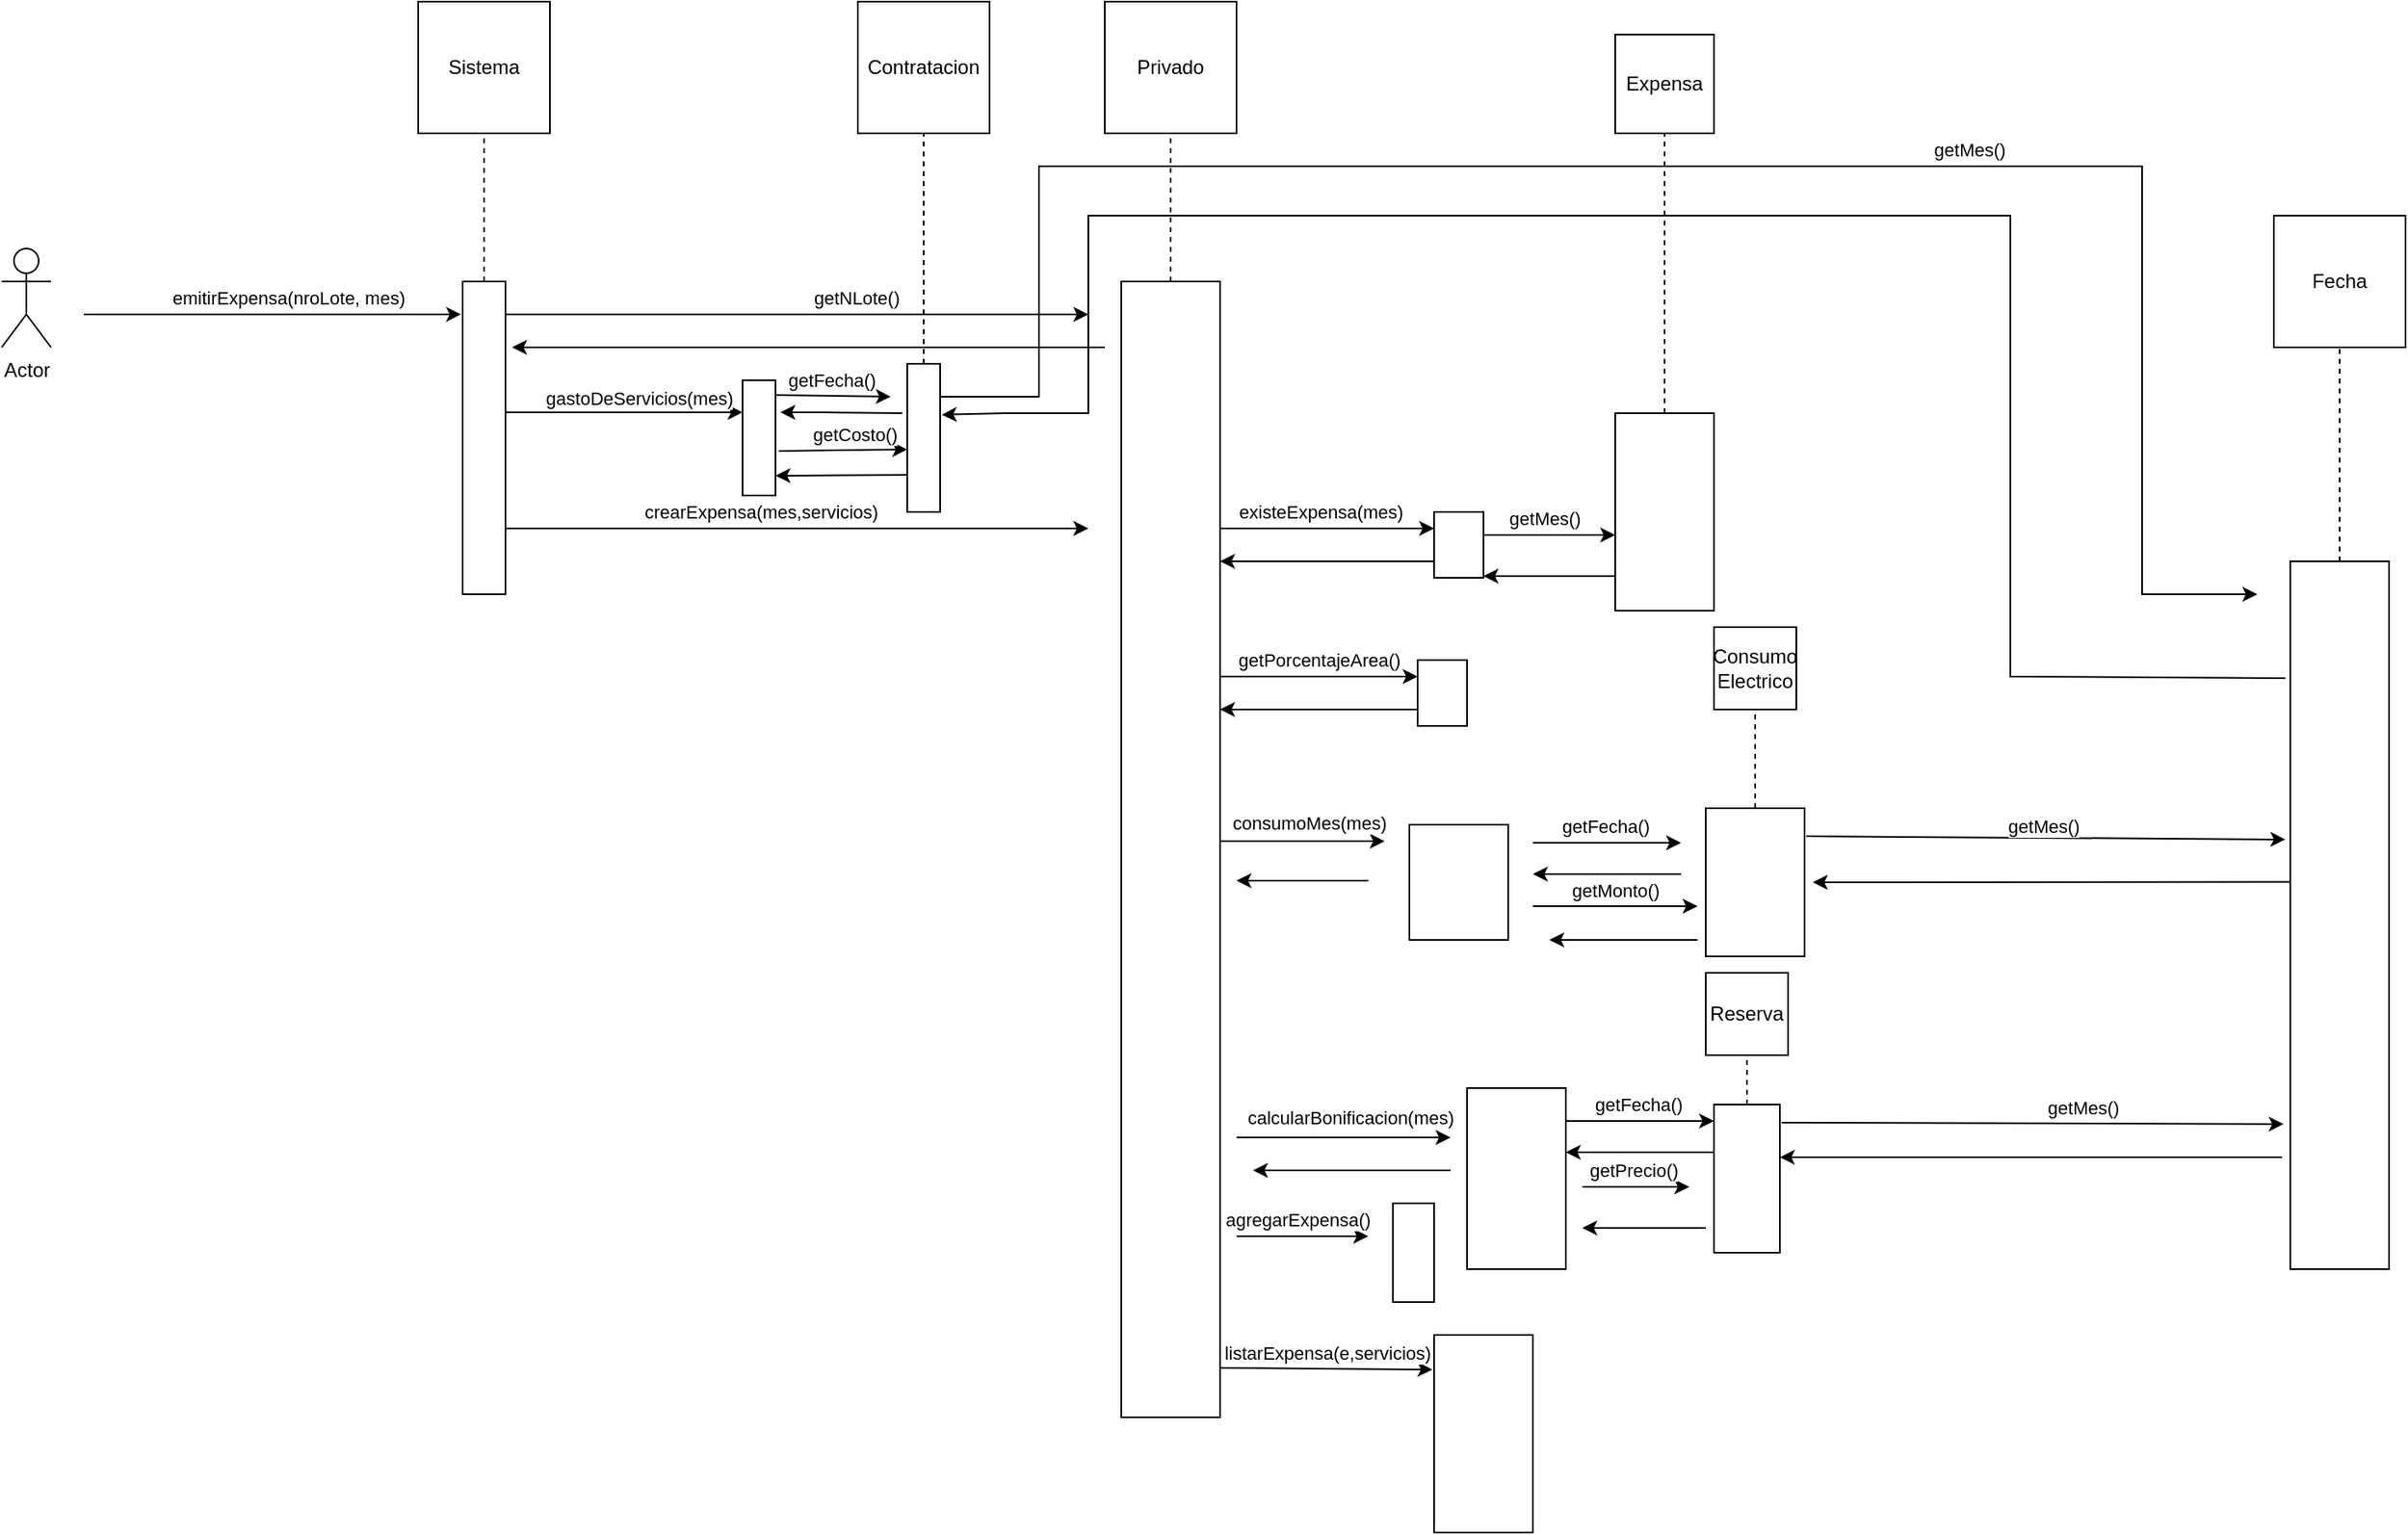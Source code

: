 <mxfile version="20.6.0" type="google"><diagram id="uXtaxcEPzDiiD9H5KBm1" name="Página-1"><mxGraphModel dx="868" dy="1611" grid="1" gridSize="10" guides="1" tooltips="1" connect="1" arrows="1" fold="1" page="1" pageScale="1" pageWidth="827" pageHeight="1169" math="0" shadow="0"><root><mxCell id="0"/><mxCell id="1" parent="0"/><mxCell id="R-5fIP04NmJ9VsbXkuOj-1" value="Actor" style="shape=umlActor;verticalLabelPosition=bottom;verticalAlign=top;html=1;outlineConnect=0;" parent="1" vertex="1"><mxGeometry x="20" y="60" width="30" height="60" as="geometry"/></mxCell><mxCell id="R-5fIP04NmJ9VsbXkuOj-8" value="" style="endArrow=classic;html=1;rounded=0;entryX=0.105;entryY=1.038;entryDx=0;entryDy=0;entryPerimeter=0;" parent="1" target="R-5fIP04NmJ9VsbXkuOj-12" edge="1"><mxGeometry relative="1" as="geometry"><mxPoint x="70" y="100" as="sourcePoint"/><mxPoint x="230" y="100" as="targetPoint"/></mxGeometry></mxCell><mxCell id="R-5fIP04NmJ9VsbXkuOj-10" value="emitirExpensa(nroLote, mes)" style="edgeLabel;html=1;align=center;verticalAlign=middle;resizable=0;points=[];" parent="R-5fIP04NmJ9VsbXkuOj-8" connectable="0" vertex="1"><mxGeometry x="0.26" y="-1" relative="1" as="geometry"><mxPoint x="-21" y="-11" as="offset"/></mxGeometry></mxCell><mxCell id="R-5fIP04NmJ9VsbXkuOj-11" value="Sistema" style="whiteSpace=wrap;html=1;aspect=fixed;" parent="1" vertex="1"><mxGeometry x="273" y="-90" width="80" height="80" as="geometry"/></mxCell><mxCell id="R-5fIP04NmJ9VsbXkuOj-12" value="" style="rounded=0;whiteSpace=wrap;html=1;direction=south;" parent="1" vertex="1"><mxGeometry x="300" y="80" width="26" height="190" as="geometry"/></mxCell><mxCell id="R-5fIP04NmJ9VsbXkuOj-13" value="" style="endArrow=none;dashed=1;html=1;rounded=0;entryX=0.5;entryY=1;entryDx=0;entryDy=0;exitX=0;exitY=0.5;exitDx=0;exitDy=0;" parent="1" source="R-5fIP04NmJ9VsbXkuOj-12" target="R-5fIP04NmJ9VsbXkuOj-11" edge="1"><mxGeometry width="50" height="50" relative="1" as="geometry"><mxPoint x="160" y="50" as="sourcePoint"/><mxPoint x="210" as="targetPoint"/></mxGeometry></mxCell><mxCell id="R-5fIP04NmJ9VsbXkuOj-14" value="Privado" style="whiteSpace=wrap;html=1;aspect=fixed;" parent="1" vertex="1"><mxGeometry x="690" y="-90" width="80" height="80" as="geometry"/></mxCell><mxCell id="R-5fIP04NmJ9VsbXkuOj-15" value="" style="rounded=0;whiteSpace=wrap;html=1;direction=south;" parent="1" vertex="1"><mxGeometry x="700" y="80" width="60" height="690" as="geometry"/></mxCell><mxCell id="R-5fIP04NmJ9VsbXkuOj-16" value="" style="endArrow=none;dashed=1;html=1;rounded=0;entryX=0.5;entryY=1;entryDx=0;entryDy=0;exitX=0;exitY=0.5;exitDx=0;exitDy=0;" parent="1" source="R-5fIP04NmJ9VsbXkuOj-15" target="R-5fIP04NmJ9VsbXkuOj-14" edge="1"><mxGeometry width="50" height="50" relative="1" as="geometry"><mxPoint x="450" y="60" as="sourcePoint"/><mxPoint x="500" y="10" as="targetPoint"/></mxGeometry></mxCell><mxCell id="R-5fIP04NmJ9VsbXkuOj-17" value="" style="endArrow=classic;html=1;rounded=0;" parent="1" edge="1"><mxGeometry relative="1" as="geometry"><mxPoint x="326" y="100" as="sourcePoint"/><mxPoint x="680" y="100" as="targetPoint"/></mxGeometry></mxCell><mxCell id="R-5fIP04NmJ9VsbXkuOj-19" value="getNLote()" style="edgeLabel;html=1;align=center;verticalAlign=middle;resizable=0;points=[];" parent="R-5fIP04NmJ9VsbXkuOj-17" connectable="0" vertex="1"><mxGeometry x="0.28" y="1" relative="1" as="geometry"><mxPoint x="-14" y="-9" as="offset"/></mxGeometry></mxCell><mxCell id="R-5fIP04NmJ9VsbXkuOj-20" value="" style="endArrow=classic;html=1;rounded=0;" parent="1" edge="1"><mxGeometry width="50" height="50" relative="1" as="geometry"><mxPoint x="690" y="120" as="sourcePoint"/><mxPoint x="330" y="120" as="targetPoint"/></mxGeometry></mxCell><mxCell id="R-5fIP04NmJ9VsbXkuOj-21" value="" style="rounded=0;whiteSpace=wrap;html=1;direction=south;" parent="1" vertex="1"><mxGeometry x="470" y="140" width="20" height="70" as="geometry"/></mxCell><mxCell id="R-5fIP04NmJ9VsbXkuOj-22" value="" style="endArrow=classic;html=1;rounded=0;entryX=0.5;entryY=1;entryDx=0;entryDy=0;" parent="1" edge="1"><mxGeometry relative="1" as="geometry"><mxPoint x="326" y="159.5" as="sourcePoint"/><mxPoint x="470" y="159.5" as="targetPoint"/></mxGeometry></mxCell><mxCell id="R-5fIP04NmJ9VsbXkuOj-24" value="gastoDeServicios(mes)" style="edgeLabel;html=1;align=center;verticalAlign=middle;resizable=0;points=[];" parent="R-5fIP04NmJ9VsbXkuOj-22" connectable="0" vertex="1"><mxGeometry x="-0.26" y="3" relative="1" as="geometry"><mxPoint x="27" y="-6" as="offset"/></mxGeometry></mxCell><mxCell id="R-5fIP04NmJ9VsbXkuOj-25" value="" style="rounded=0;whiteSpace=wrap;html=1;direction=south;" parent="1" vertex="1"><mxGeometry x="570" y="130" width="20" height="90" as="geometry"/></mxCell><mxCell id="R-5fIP04NmJ9VsbXkuOj-26" value="" style="endArrow=classic;html=1;rounded=0;exitX=0.15;exitY=0.05;exitDx=0;exitDy=0;exitPerimeter=0;" parent="1" edge="1"><mxGeometry relative="1" as="geometry"><mxPoint x="490" y="149" as="sourcePoint"/><mxPoint x="560" y="150" as="targetPoint"/></mxGeometry></mxCell><mxCell id="R-5fIP04NmJ9VsbXkuOj-27" value="getFecha()" style="edgeLabel;html=1;align=center;verticalAlign=middle;resizable=0;points=[];" parent="R-5fIP04NmJ9VsbXkuOj-26" connectable="0" vertex="1"><mxGeometry x="0.24" y="-1" relative="1" as="geometry"><mxPoint x="-10" y="-11" as="offset"/></mxGeometry></mxCell><mxCell id="R-5fIP04NmJ9VsbXkuOj-28" value="" style="endArrow=classic;html=1;rounded=0;entryX=0.4;entryY=-0.1;entryDx=0;entryDy=0;entryPerimeter=0;exitX=0.333;exitY=1.15;exitDx=0;exitDy=0;exitPerimeter=0;" parent="1" source="R-5fIP04NmJ9VsbXkuOj-25" edge="1"><mxGeometry width="50" height="50" relative="1" as="geometry"><mxPoint x="550" y="160" as="sourcePoint"/><mxPoint x="493" y="159.5" as="targetPoint"/><Array as="points"><mxPoint x="520" y="159.5"/></Array></mxGeometry></mxCell><mxCell id="R-5fIP04NmJ9VsbXkuOj-29" value="" style="endArrow=classic;html=1;rounded=0;entryX=0.578;entryY=1;entryDx=0;entryDy=0;entryPerimeter=0;exitX=0.614;exitY=-0.1;exitDx=0;exitDy=0;exitPerimeter=0;" parent="1" source="R-5fIP04NmJ9VsbXkuOj-21" target="R-5fIP04NmJ9VsbXkuOj-25" edge="1"><mxGeometry relative="1" as="geometry"><mxPoint x="491" y="180" as="sourcePoint"/><mxPoint x="521" y="260" as="targetPoint"/></mxGeometry></mxCell><mxCell id="R-5fIP04NmJ9VsbXkuOj-30" value="getCosto()" style="edgeLabel;html=1;align=center;verticalAlign=middle;resizable=0;points=[];" parent="R-5fIP04NmJ9VsbXkuOj-29" connectable="0" vertex="1"><mxGeometry x="0.26" y="-1" relative="1" as="geometry"><mxPoint x="-3" y="-11" as="offset"/></mxGeometry></mxCell><mxCell id="R-5fIP04NmJ9VsbXkuOj-31" value="" style="endArrow=classic;html=1;rounded=0;exitX=0.75;exitY=1;exitDx=0;exitDy=0;" parent="1" source="R-5fIP04NmJ9VsbXkuOj-25" edge="1"><mxGeometry width="50" height="50" relative="1" as="geometry"><mxPoint x="471" y="270" as="sourcePoint"/><mxPoint x="490" y="198" as="targetPoint"/></mxGeometry></mxCell><mxCell id="R-5fIP04NmJ9VsbXkuOj-32" value="" style="endArrow=classic;html=1;rounded=0;" parent="1" edge="1"><mxGeometry relative="1" as="geometry"><mxPoint x="590" y="150" as="sourcePoint"/><mxPoint x="1390" y="270" as="targetPoint"/><Array as="points"><mxPoint x="650" y="150"/><mxPoint x="650" y="10"/><mxPoint x="1320" y="10"/><mxPoint x="1320" y="270"/></Array></mxGeometry></mxCell><mxCell id="R-5fIP04NmJ9VsbXkuOj-34" value="getMes()" style="edgeLabel;html=1;align=center;verticalAlign=middle;resizable=0;points=[];" parent="R-5fIP04NmJ9VsbXkuOj-32" connectable="0" vertex="1"><mxGeometry x="0.3" y="-1" relative="1" as="geometry"><mxPoint x="-15" y="-11" as="offset"/></mxGeometry></mxCell><mxCell id="R-5fIP04NmJ9VsbXkuOj-35" value="" style="endArrow=classic;html=1;rounded=0;entryX=0.344;entryY=-0.05;entryDx=0;entryDy=0;entryPerimeter=0;exitX=0.165;exitY=1.05;exitDx=0;exitDy=0;exitPerimeter=0;" parent="1" source="R-5fIP04NmJ9VsbXkuOj-101" target="R-5fIP04NmJ9VsbXkuOj-25" edge="1"><mxGeometry width="50" height="50" relative="1" as="geometry"><mxPoint x="1400" y="330" as="sourcePoint"/><mxPoint x="670" y="180" as="targetPoint"/><Array as="points"><mxPoint x="1240" y="320"/><mxPoint x="1240" y="40"/><mxPoint x="680" y="40"/><mxPoint x="680" y="160"/><mxPoint x="630" y="160"/></Array></mxGeometry></mxCell><mxCell id="R-5fIP04NmJ9VsbXkuOj-36" value="" style="endArrow=classic;html=1;rounded=0;" parent="1" edge="1"><mxGeometry relative="1" as="geometry"><mxPoint x="326" y="230" as="sourcePoint"/><mxPoint x="680" y="230" as="targetPoint"/></mxGeometry></mxCell><mxCell id="R-5fIP04NmJ9VsbXkuOj-38" value="crearExpensa(mes,servicios)" style="edgeLabel;html=1;align=center;verticalAlign=middle;resizable=0;points=[];" parent="R-5fIP04NmJ9VsbXkuOj-36" connectable="0" vertex="1"><mxGeometry x="-0.107" y="2" relative="1" as="geometry"><mxPoint x="-3" y="-8" as="offset"/></mxGeometry></mxCell><mxCell id="R-5fIP04NmJ9VsbXkuOj-39" value="" style="endArrow=classic;html=1;rounded=0;" parent="1" edge="1"><mxGeometry relative="1" as="geometry"><mxPoint x="760" y="230" as="sourcePoint"/><mxPoint x="890" y="230" as="targetPoint"/></mxGeometry></mxCell><mxCell id="R-5fIP04NmJ9VsbXkuOj-41" value="existeExpensa(mes)" style="edgeLabel;html=1;align=center;verticalAlign=middle;resizable=0;points=[];" parent="R-5fIP04NmJ9VsbXkuOj-39" connectable="0" vertex="1"><mxGeometry x="-0.3" y="-2" relative="1" as="geometry"><mxPoint x="15" y="-12" as="offset"/></mxGeometry></mxCell><mxCell id="R-5fIP04NmJ9VsbXkuOj-42" value="" style="rounded=0;whiteSpace=wrap;html=1;direction=south;" parent="1" vertex="1"><mxGeometry x="890" y="220" width="30" height="40" as="geometry"/></mxCell><mxCell id="R-5fIP04NmJ9VsbXkuOj-43" value="Expensa" style="whiteSpace=wrap;html=1;aspect=fixed;" parent="1" vertex="1"><mxGeometry x="1000" y="-70" width="60" height="60" as="geometry"/></mxCell><mxCell id="R-5fIP04NmJ9VsbXkuOj-44" value="" style="rounded=0;whiteSpace=wrap;html=1;direction=south;" parent="1" vertex="1"><mxGeometry x="1000" y="160" width="60" height="120" as="geometry"/></mxCell><mxCell id="R-5fIP04NmJ9VsbXkuOj-45" value="" style="endArrow=classic;html=1;rounded=0;" parent="1" edge="1"><mxGeometry relative="1" as="geometry"><mxPoint x="920" y="234" as="sourcePoint"/><mxPoint x="1000" y="234" as="targetPoint"/></mxGeometry></mxCell><mxCell id="R-5fIP04NmJ9VsbXkuOj-46" value="getMes()" style="edgeLabel;html=1;align=center;verticalAlign=middle;resizable=0;points=[];" parent="R-5fIP04NmJ9VsbXkuOj-45" connectable="0" vertex="1"><mxGeometry x="0.3" y="-1" relative="1" as="geometry"><mxPoint x="-15" y="-11" as="offset"/></mxGeometry></mxCell><mxCell id="R-5fIP04NmJ9VsbXkuOj-47" value="" style="endArrow=classic;html=1;rounded=0;entryX=0.5;entryY=0;entryDx=0;entryDy=0;" parent="1" edge="1"><mxGeometry width="50" height="50" relative="1" as="geometry"><mxPoint x="1000" y="259" as="sourcePoint"/><mxPoint x="920" y="259" as="targetPoint"/></mxGeometry></mxCell><mxCell id="R-5fIP04NmJ9VsbXkuOj-48" value="" style="endArrow=none;dashed=1;html=1;rounded=0;entryX=0.5;entryY=1;entryDx=0;entryDy=0;" parent="1" source="R-5fIP04NmJ9VsbXkuOj-44" target="R-5fIP04NmJ9VsbXkuOj-43" edge="1"><mxGeometry width="50" height="50" relative="1" as="geometry"><mxPoint x="1060" y="60" as="sourcePoint"/><mxPoint x="1110" y="10" as="targetPoint"/></mxGeometry></mxCell><mxCell id="R-5fIP04NmJ9VsbXkuOj-49" value="" style="endArrow=classic;html=1;rounded=0;exitX=0.75;exitY=1;exitDx=0;exitDy=0;" parent="1" source="R-5fIP04NmJ9VsbXkuOj-42" edge="1"><mxGeometry width="50" height="50" relative="1" as="geometry"><mxPoint x="810" y="320" as="sourcePoint"/><mxPoint x="760" y="250" as="targetPoint"/></mxGeometry></mxCell><mxCell id="R-5fIP04NmJ9VsbXkuOj-51" value="" style="rounded=0;whiteSpace=wrap;html=1;direction=south;" parent="1" vertex="1"><mxGeometry x="880" y="310" width="30" height="40" as="geometry"/></mxCell><mxCell id="R-5fIP04NmJ9VsbXkuOj-52" value="" style="endArrow=classic;html=1;rounded=0;" parent="1" edge="1"><mxGeometry relative="1" as="geometry"><mxPoint x="760" y="320" as="sourcePoint"/><mxPoint x="880" y="320" as="targetPoint"/></mxGeometry></mxCell><mxCell id="R-5fIP04NmJ9VsbXkuOj-54" value="getPorcentajeArea()" style="edgeLabel;html=1;align=center;verticalAlign=middle;resizable=0;points=[];" parent="R-5fIP04NmJ9VsbXkuOj-52" connectable="0" vertex="1"><mxGeometry x="0.26" y="-1" relative="1" as="geometry"><mxPoint x="-16" y="-11" as="offset"/></mxGeometry></mxCell><mxCell id="R-5fIP04NmJ9VsbXkuOj-55" value="" style="endArrow=classic;html=1;rounded=0;exitX=0.75;exitY=1;exitDx=0;exitDy=0;" parent="1" source="R-5fIP04NmJ9VsbXkuOj-51" edge="1"><mxGeometry width="50" height="50" relative="1" as="geometry"><mxPoint x="840" y="340" as="sourcePoint"/><mxPoint x="760" y="340" as="targetPoint"/></mxGeometry></mxCell><mxCell id="R-5fIP04NmJ9VsbXkuOj-56" value="" style="rounded=0;whiteSpace=wrap;html=1;direction=south;" parent="1" vertex="1"><mxGeometry x="875" y="410" width="60" height="70" as="geometry"/></mxCell><mxCell id="R-5fIP04NmJ9VsbXkuOj-57" value="" style="endArrow=classic;html=1;rounded=0;" parent="1" edge="1"><mxGeometry relative="1" as="geometry"><mxPoint x="760" y="420" as="sourcePoint"/><mxPoint x="860" y="420" as="targetPoint"/></mxGeometry></mxCell><mxCell id="R-5fIP04NmJ9VsbXkuOj-59" value="consumoMes(mes)" style="edgeLabel;html=1;align=center;verticalAlign=middle;resizable=0;points=[];" parent="R-5fIP04NmJ9VsbXkuOj-57" connectable="0" vertex="1"><mxGeometry x="-0.28" y="-3" relative="1" as="geometry"><mxPoint x="18" y="-14" as="offset"/></mxGeometry></mxCell><mxCell id="R-5fIP04NmJ9VsbXkuOj-60" value="Consumo&lt;br&gt;Electrico" style="whiteSpace=wrap;html=1;aspect=fixed;" parent="1" vertex="1"><mxGeometry x="1060" y="290" width="50" height="50" as="geometry"/></mxCell><mxCell id="R-5fIP04NmJ9VsbXkuOj-61" value="" style="endArrow=none;dashed=1;html=1;rounded=0;entryX=0.5;entryY=1;entryDx=0;entryDy=0;exitX=0;exitY=0.5;exitDx=0;exitDy=0;" parent="1" source="R-5fIP04NmJ9VsbXkuOj-62" target="R-5fIP04NmJ9VsbXkuOj-60" edge="1"><mxGeometry width="50" height="50" relative="1" as="geometry"><mxPoint x="1030" y="390" as="sourcePoint"/><mxPoint x="1080" y="370" as="targetPoint"/></mxGeometry></mxCell><mxCell id="R-5fIP04NmJ9VsbXkuOj-62" value="" style="rounded=0;whiteSpace=wrap;html=1;direction=south;" parent="1" vertex="1"><mxGeometry x="1055" y="400" width="60" height="90" as="geometry"/></mxCell><mxCell id="R-5fIP04NmJ9VsbXkuOj-63" value="" style="endArrow=classic;html=1;rounded=0;" parent="1" edge="1"><mxGeometry relative="1" as="geometry"><mxPoint x="950" y="421" as="sourcePoint"/><mxPoint x="1040" y="421" as="targetPoint"/></mxGeometry></mxCell><mxCell id="R-5fIP04NmJ9VsbXkuOj-65" value="getFecha()" style="edgeLabel;html=1;align=center;verticalAlign=middle;resizable=0;points=[];" parent="R-5fIP04NmJ9VsbXkuOj-63" connectable="0" vertex="1"><mxGeometry x="0.26" y="-2" relative="1" as="geometry"><mxPoint x="-13" y="-12" as="offset"/></mxGeometry></mxCell><mxCell id="R-5fIP04NmJ9VsbXkuOj-66" value="" style="endArrow=classic;html=1;rounded=0;" parent="1" edge="1"><mxGeometry width="50" height="50" relative="1" as="geometry"><mxPoint x="1040" y="440" as="sourcePoint"/><mxPoint x="950" y="440" as="targetPoint"/></mxGeometry></mxCell><mxCell id="R-5fIP04NmJ9VsbXkuOj-67" value="" style="endArrow=classic;html=1;rounded=0;entryX=0.393;entryY=1.05;entryDx=0;entryDy=0;entryPerimeter=0;exitX=0.189;exitY=-0.017;exitDx=0;exitDy=0;exitPerimeter=0;" parent="1" source="R-5fIP04NmJ9VsbXkuOj-62" target="R-5fIP04NmJ9VsbXkuOj-101" edge="1"><mxGeometry relative="1" as="geometry"><mxPoint x="1130" y="420" as="sourcePoint"/><mxPoint x="1195" y="420" as="targetPoint"/></mxGeometry></mxCell><mxCell id="R-5fIP04NmJ9VsbXkuOj-68" value="getMes()" style="edgeLabel;html=1;align=center;verticalAlign=middle;resizable=0;points=[];" parent="R-5fIP04NmJ9VsbXkuOj-67" connectable="0" vertex="1"><mxGeometry x="0.3" y="-1" relative="1" as="geometry"><mxPoint x="-45" y="-9" as="offset"/></mxGeometry></mxCell><mxCell id="R-5fIP04NmJ9VsbXkuOj-69" value="" style="endArrow=classic;html=1;rounded=0;exitX=0.453;exitY=1;exitDx=0;exitDy=0;exitPerimeter=0;" parent="1" source="R-5fIP04NmJ9VsbXkuOj-101" edge="1"><mxGeometry width="50" height="50" relative="1" as="geometry"><mxPoint x="1195" y="445" as="sourcePoint"/><mxPoint x="1120" y="445" as="targetPoint"/></mxGeometry></mxCell><mxCell id="R-5fIP04NmJ9VsbXkuOj-70" value="Contratacion" style="whiteSpace=wrap;html=1;aspect=fixed;" parent="1" vertex="1"><mxGeometry x="540" y="-90" width="80" height="80" as="geometry"/></mxCell><mxCell id="R-5fIP04NmJ9VsbXkuOj-71" value="" style="endArrow=none;dashed=1;html=1;rounded=0;entryX=0.5;entryY=1;entryDx=0;entryDy=0;" parent="1" source="R-5fIP04NmJ9VsbXkuOj-25" target="R-5fIP04NmJ9VsbXkuOj-70" edge="1"><mxGeometry width="50" height="50" relative="1" as="geometry"><mxPoint x="590" y="70" as="sourcePoint"/><mxPoint x="640" y="20" as="targetPoint"/></mxGeometry></mxCell><mxCell id="R-5fIP04NmJ9VsbXkuOj-72" value="" style="endArrow=classic;html=1;rounded=0;" parent="1" edge="1"><mxGeometry width="50" height="50" relative="1" as="geometry"><mxPoint x="850" y="444" as="sourcePoint"/><mxPoint x="770" y="444" as="targetPoint"/></mxGeometry></mxCell><mxCell id="R-5fIP04NmJ9VsbXkuOj-73" value="" style="endArrow=classic;html=1;rounded=0;" parent="1" edge="1"><mxGeometry relative="1" as="geometry"><mxPoint x="950" y="459.5" as="sourcePoint"/><mxPoint x="1050" y="459.5" as="targetPoint"/></mxGeometry></mxCell><mxCell id="R-5fIP04NmJ9VsbXkuOj-75" value="getMonto()" style="edgeLabel;html=1;align=center;verticalAlign=middle;resizable=0;points=[];" parent="R-5fIP04NmJ9VsbXkuOj-73" connectable="0" vertex="1"><mxGeometry x="0.26" y="3" relative="1" as="geometry"><mxPoint x="-13" y="-7" as="offset"/></mxGeometry></mxCell><mxCell id="R-5fIP04NmJ9VsbXkuOj-76" value="" style="endArrow=classic;html=1;rounded=0;" parent="1" edge="1"><mxGeometry width="50" height="50" relative="1" as="geometry"><mxPoint x="1050" y="480" as="sourcePoint"/><mxPoint x="960" y="480" as="targetPoint"/></mxGeometry></mxCell><mxCell id="R-5fIP04NmJ9VsbXkuOj-77" value="" style="rounded=0;whiteSpace=wrap;html=1;direction=south;" parent="1" vertex="1"><mxGeometry x="910" y="570" width="60" height="110" as="geometry"/></mxCell><mxCell id="R-5fIP04NmJ9VsbXkuOj-78" value="" style="endArrow=classic;html=1;rounded=0;" parent="1" edge="1"><mxGeometry relative="1" as="geometry"><mxPoint x="770" y="600" as="sourcePoint"/><mxPoint x="900" y="600" as="targetPoint"/></mxGeometry></mxCell><mxCell id="R-5fIP04NmJ9VsbXkuOj-80" value="calcularBonificacion(mes)" style="edgeLabel;html=1;align=center;verticalAlign=middle;resizable=0;points=[];" parent="R-5fIP04NmJ9VsbXkuOj-78" connectable="0" vertex="1"><mxGeometry x="0.2" y="-3" relative="1" as="geometry"><mxPoint x="-9" y="-15" as="offset"/></mxGeometry></mxCell><mxCell id="R-5fIP04NmJ9VsbXkuOj-83" value="" style="endArrow=classic;html=1;rounded=0;" parent="1" edge="1"><mxGeometry width="50" height="50" relative="1" as="geometry"><mxPoint x="900" y="620" as="sourcePoint"/><mxPoint x="780" y="620" as="targetPoint"/></mxGeometry></mxCell><mxCell id="R-5fIP04NmJ9VsbXkuOj-84" value="Reserva" style="whiteSpace=wrap;html=1;aspect=fixed;" parent="1" vertex="1"><mxGeometry x="1055" y="500" width="50" height="50" as="geometry"/></mxCell><mxCell id="R-5fIP04NmJ9VsbXkuOj-85" value="" style="rounded=0;whiteSpace=wrap;html=1;direction=south;" parent="1" vertex="1"><mxGeometry x="1060" y="580" width="40" height="90" as="geometry"/></mxCell><mxCell id="R-5fIP04NmJ9VsbXkuOj-86" value="" style="endArrow=none;dashed=1;html=1;rounded=0;entryX=0.5;entryY=1;entryDx=0;entryDy=0;exitX=0;exitY=0.5;exitDx=0;exitDy=0;" parent="1" source="R-5fIP04NmJ9VsbXkuOj-85" target="R-5fIP04NmJ9VsbXkuOj-84" edge="1"><mxGeometry width="50" height="50" relative="1" as="geometry"><mxPoint x="980" y="600" as="sourcePoint"/><mxPoint x="1030" y="550" as="targetPoint"/></mxGeometry></mxCell><mxCell id="R-5fIP04NmJ9VsbXkuOj-87" value="" style="endArrow=classic;html=1;rounded=0;" parent="1" edge="1"><mxGeometry relative="1" as="geometry"><mxPoint x="970" y="590" as="sourcePoint"/><mxPoint x="1060" y="590" as="targetPoint"/></mxGeometry></mxCell><mxCell id="R-5fIP04NmJ9VsbXkuOj-88" value="getFecha()" style="edgeLabel;html=1;align=center;verticalAlign=middle;resizable=0;points=[];" parent="R-5fIP04NmJ9VsbXkuOj-87" connectable="0" vertex="1"><mxGeometry x="0.26" y="-2" relative="1" as="geometry"><mxPoint x="-13" y="-12" as="offset"/></mxGeometry></mxCell><mxCell id="R-5fIP04NmJ9VsbXkuOj-89" value="" style="endArrow=classic;html=1;rounded=0;" parent="1" edge="1"><mxGeometry width="50" height="50" relative="1" as="geometry"><mxPoint x="1060" y="609" as="sourcePoint"/><mxPoint x="970" y="609" as="targetPoint"/></mxGeometry></mxCell><mxCell id="R-5fIP04NmJ9VsbXkuOj-90" value="" style="endArrow=classic;html=1;rounded=0;entryX=0.795;entryY=1.067;entryDx=0;entryDy=0;entryPerimeter=0;exitX=0.122;exitY=-0.025;exitDx=0;exitDy=0;exitPerimeter=0;" parent="1" source="R-5fIP04NmJ9VsbXkuOj-85" target="R-5fIP04NmJ9VsbXkuOj-101" edge="1"><mxGeometry relative="1" as="geometry"><mxPoint x="1115" y="590" as="sourcePoint"/><mxPoint x="1180" y="590" as="targetPoint"/></mxGeometry></mxCell><mxCell id="R-5fIP04NmJ9VsbXkuOj-91" value="getMes()" style="edgeLabel;html=1;align=center;verticalAlign=middle;resizable=0;points=[];" parent="R-5fIP04NmJ9VsbXkuOj-90" connectable="0" vertex="1"><mxGeometry x="0.3" y="-1" relative="1" as="geometry"><mxPoint x="-15" y="-11" as="offset"/></mxGeometry></mxCell><mxCell id="R-5fIP04NmJ9VsbXkuOj-92" value="" style="endArrow=classic;html=1;rounded=0;exitX=0.842;exitY=1.083;exitDx=0;exitDy=0;exitPerimeter=0;entryX=0.356;entryY=0;entryDx=0;entryDy=0;entryPerimeter=0;" parent="1" source="R-5fIP04NmJ9VsbXkuOj-101" target="R-5fIP04NmJ9VsbXkuOj-85" edge="1"><mxGeometry width="50" height="50" relative="1" as="geometry"><mxPoint x="1185" y="615" as="sourcePoint"/><mxPoint x="1110" y="615" as="targetPoint"/></mxGeometry></mxCell><mxCell id="R-5fIP04NmJ9VsbXkuOj-93" value="" style="endArrow=classic;html=1;rounded=0;" parent="1" edge="1"><mxGeometry relative="1" as="geometry"><mxPoint x="980" y="630" as="sourcePoint"/><mxPoint x="1045" y="630" as="targetPoint"/></mxGeometry></mxCell><mxCell id="R-5fIP04NmJ9VsbXkuOj-94" value="getPrecio()" style="edgeLabel;html=1;align=center;verticalAlign=middle;resizable=0;points=[];" parent="R-5fIP04NmJ9VsbXkuOj-93" connectable="0" vertex="1"><mxGeometry x="0.3" y="-1" relative="1" as="geometry"><mxPoint x="-12" y="-11" as="offset"/></mxGeometry></mxCell><mxCell id="R-5fIP04NmJ9VsbXkuOj-95" value="" style="endArrow=classic;html=1;rounded=0;" parent="1" edge="1"><mxGeometry width="50" height="50" relative="1" as="geometry"><mxPoint x="1055" y="655" as="sourcePoint"/><mxPoint x="980" y="655" as="targetPoint"/></mxGeometry></mxCell><mxCell id="R-5fIP04NmJ9VsbXkuOj-96" value="" style="endArrow=classic;html=1;rounded=0;" parent="1" edge="1"><mxGeometry relative="1" as="geometry"><mxPoint x="770" y="660" as="sourcePoint"/><mxPoint x="850" y="660" as="targetPoint"/></mxGeometry></mxCell><mxCell id="R-5fIP04NmJ9VsbXkuOj-97" value="agregarExpensa()" style="edgeLabel;html=1;align=center;verticalAlign=middle;resizable=0;points=[];" parent="R-5fIP04NmJ9VsbXkuOj-96" connectable="0" vertex="1"><mxGeometry x="0.3" y="-1" relative="1" as="geometry"><mxPoint x="-15" y="-11" as="offset"/></mxGeometry></mxCell><mxCell id="R-5fIP04NmJ9VsbXkuOj-99" value="" style="rounded=0;whiteSpace=wrap;html=1;direction=south;" parent="1" vertex="1"><mxGeometry x="865" y="640" width="25" height="60" as="geometry"/></mxCell><mxCell id="R-5fIP04NmJ9VsbXkuOj-100" value="Fecha" style="whiteSpace=wrap;html=1;aspect=fixed;" parent="1" vertex="1"><mxGeometry x="1400" y="40" width="80" height="80" as="geometry"/></mxCell><mxCell id="R-5fIP04NmJ9VsbXkuOj-101" value="" style="rounded=0;whiteSpace=wrap;html=1;direction=south;" parent="1" vertex="1"><mxGeometry x="1410" y="250" width="60" height="430" as="geometry"/></mxCell><mxCell id="R-5fIP04NmJ9VsbXkuOj-102" value="" style="endArrow=none;dashed=1;html=1;rounded=0;entryX=0.5;entryY=1;entryDx=0;entryDy=0;exitX=0;exitY=0.5;exitDx=0;exitDy=0;" parent="1" source="R-5fIP04NmJ9VsbXkuOj-101" target="R-5fIP04NmJ9VsbXkuOj-100" edge="1"><mxGeometry width="50" height="50" relative="1" as="geometry"><mxPoint x="1360" y="210" as="sourcePoint"/><mxPoint x="1410" y="160" as="targetPoint"/></mxGeometry></mxCell><mxCell id="R-5fIP04NmJ9VsbXkuOj-103" value="" style="endArrow=classic;html=1;rounded=0;entryX=0.175;entryY=1.017;entryDx=0;entryDy=0;entryPerimeter=0;" parent="1" edge="1" target="R-5fIP04NmJ9VsbXkuOj-105"><mxGeometry relative="1" as="geometry"><mxPoint x="760" y="740" as="sourcePoint"/><mxPoint x="860" y="740" as="targetPoint"/></mxGeometry></mxCell><mxCell id="R-5fIP04NmJ9VsbXkuOj-104" value="listarExpensa(e,servicios)" style="edgeLabel;resizable=0;html=1;align=center;verticalAlign=middle;" parent="R-5fIP04NmJ9VsbXkuOj-103" connectable="0" vertex="1"><mxGeometry relative="1" as="geometry"><mxPoint y="-10" as="offset"/></mxGeometry></mxCell><mxCell id="R-5fIP04NmJ9VsbXkuOj-105" value="" style="rounded=0;whiteSpace=wrap;html=1;direction=south;" parent="1" vertex="1"><mxGeometry x="890" y="720" width="60" height="120" as="geometry"/></mxCell></root></mxGraphModel></diagram></mxfile>